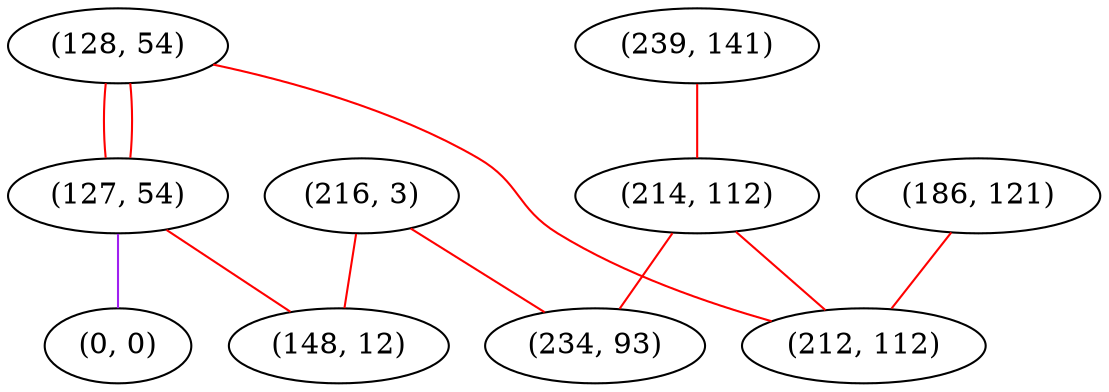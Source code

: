 graph "" {
"(128, 54)";
"(239, 141)";
"(127, 54)";
"(214, 112)";
"(0, 0)";
"(216, 3)";
"(148, 12)";
"(234, 93)";
"(186, 121)";
"(212, 112)";
"(128, 54)" -- "(127, 54)"  [color=red, key=0, weight=1];
"(128, 54)" -- "(127, 54)"  [color=red, key=1, weight=1];
"(128, 54)" -- "(212, 112)"  [color=red, key=0, weight=1];
"(239, 141)" -- "(214, 112)"  [color=red, key=0, weight=1];
"(127, 54)" -- "(148, 12)"  [color=red, key=0, weight=1];
"(127, 54)" -- "(0, 0)"  [color=purple, key=0, weight=4];
"(214, 112)" -- "(234, 93)"  [color=red, key=0, weight=1];
"(214, 112)" -- "(212, 112)"  [color=red, key=0, weight=1];
"(216, 3)" -- "(234, 93)"  [color=red, key=0, weight=1];
"(216, 3)" -- "(148, 12)"  [color=red, key=0, weight=1];
"(186, 121)" -- "(212, 112)"  [color=red, key=0, weight=1];
}
